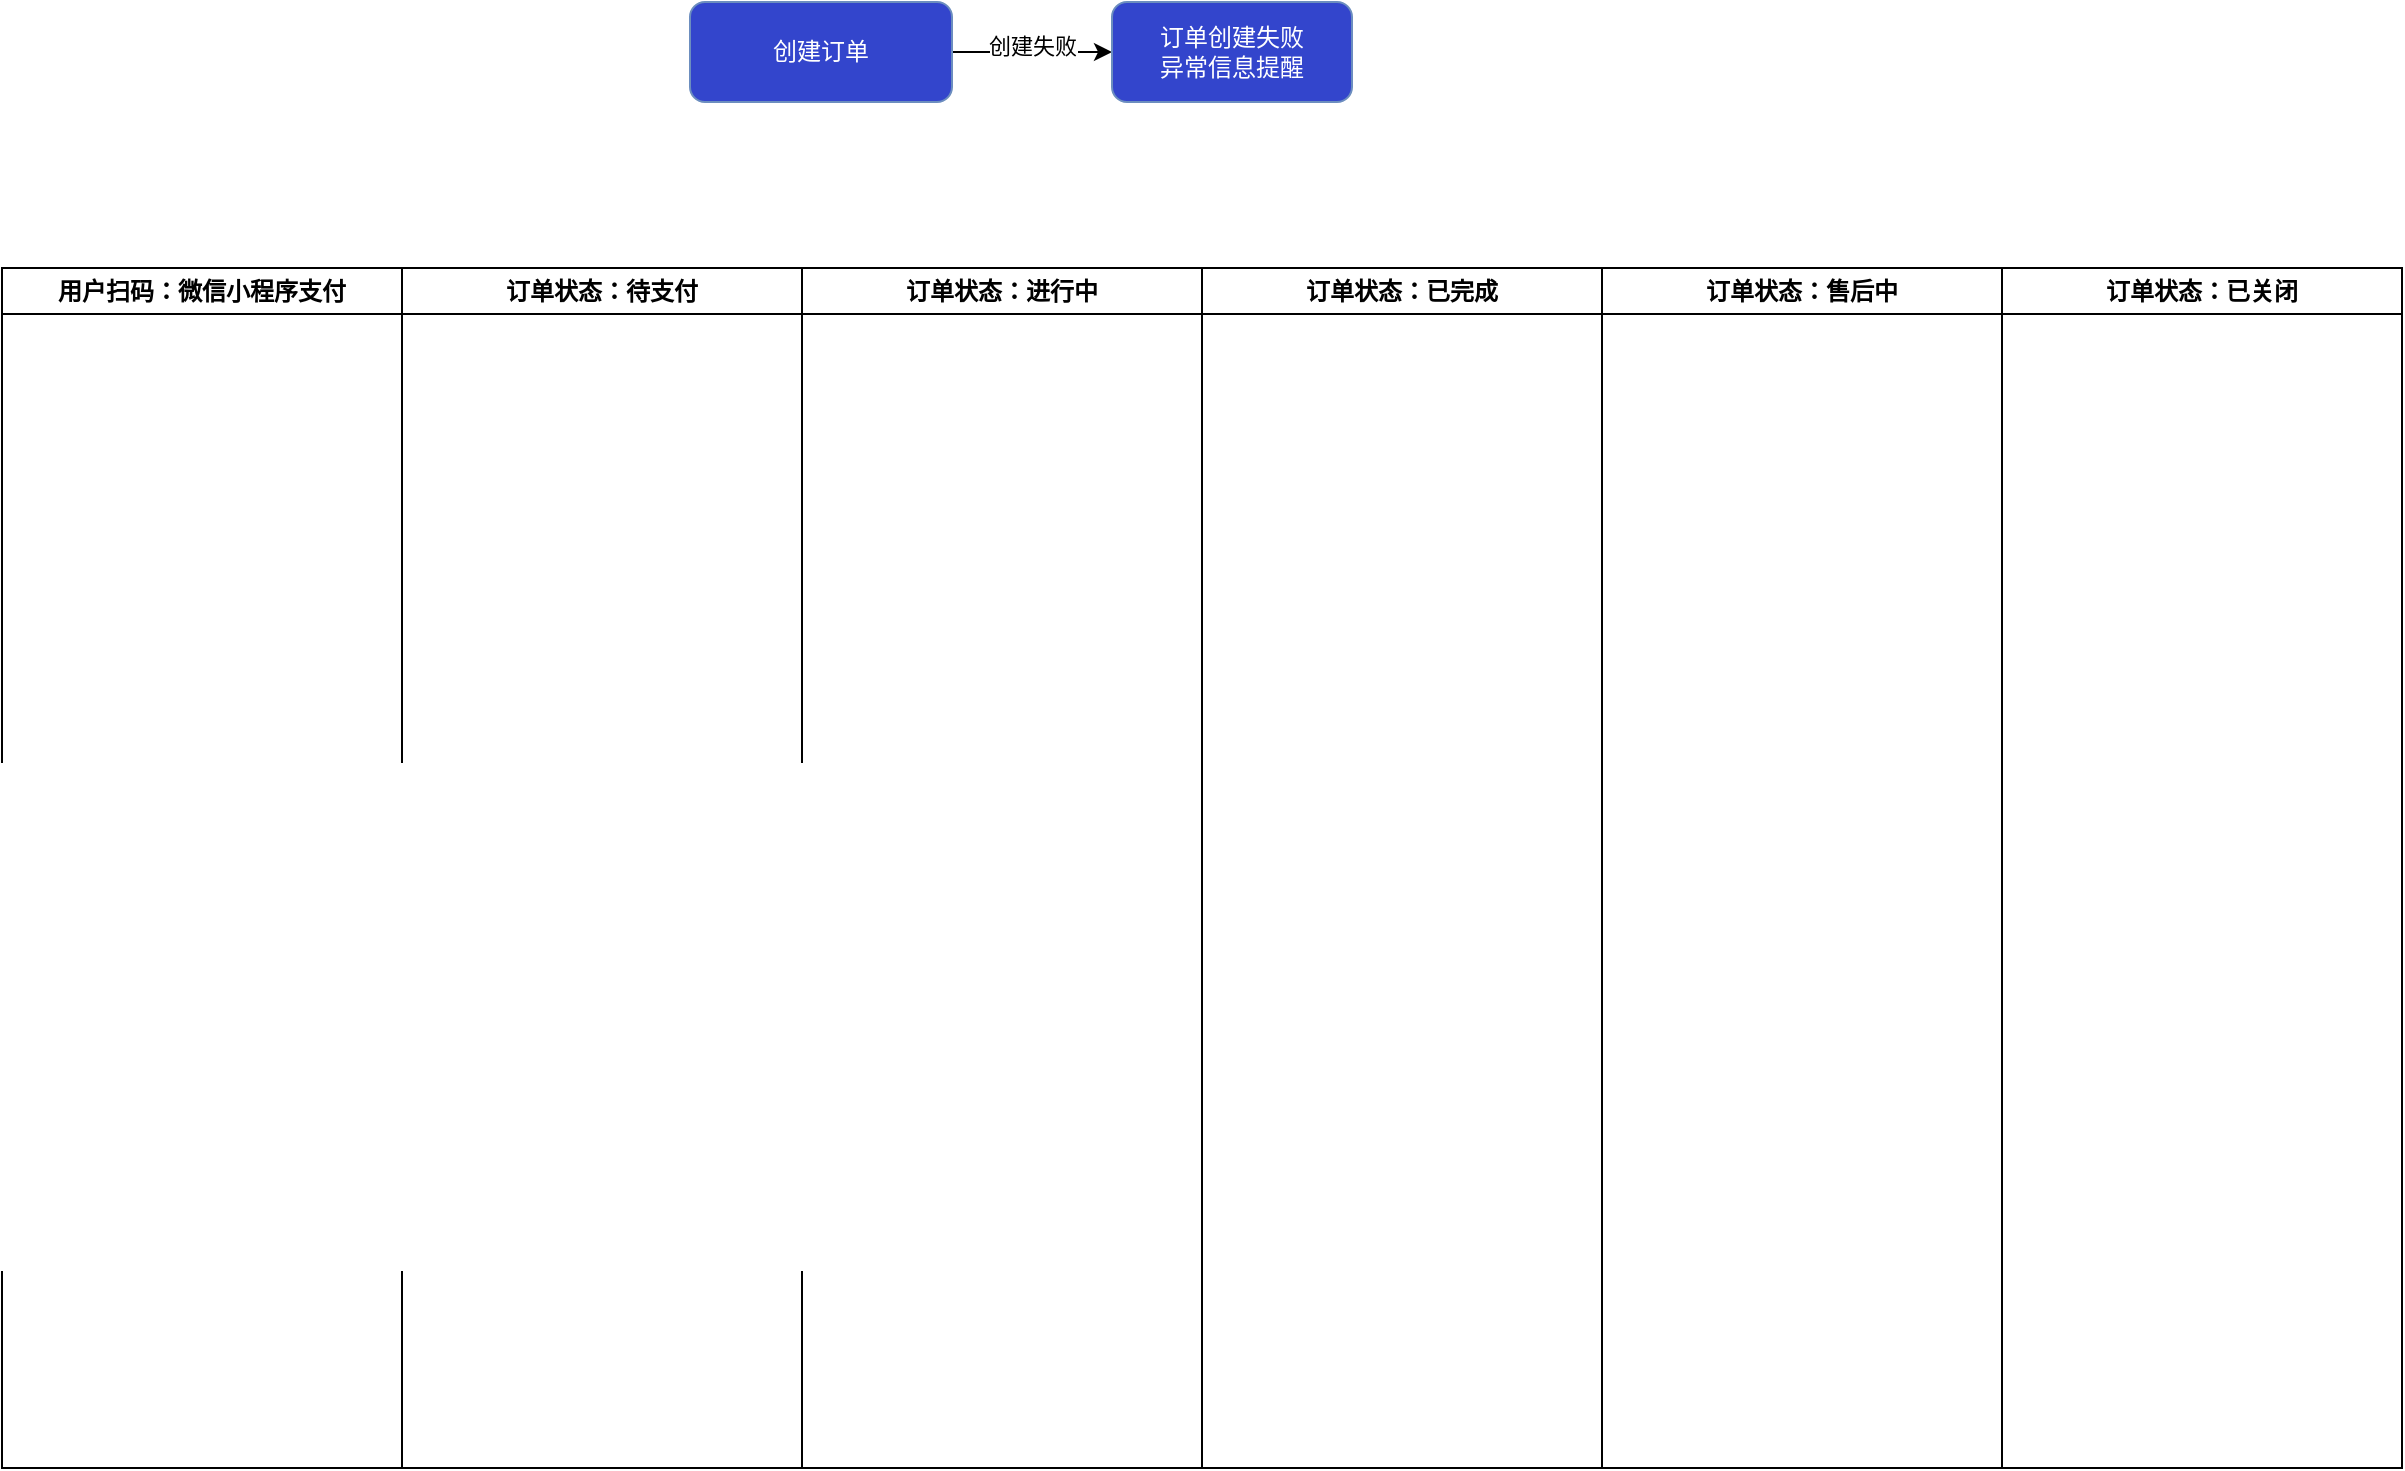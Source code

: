 <mxfile version="22.1.0" type="github">
  <diagram name="订单状态" id="O3KAAAbpH9t8ICp0gVx-">
    <mxGraphModel dx="1592" dy="1055" grid="0" gridSize="10" guides="1" tooltips="1" connect="1" arrows="1" fold="1" page="0" pageScale="1" pageWidth="827" pageHeight="1169" math="0" shadow="0">
      <root>
        <mxCell id="0" />
        <mxCell id="1" parent="0" />
        <mxCell id="Lc8HvnmVRkWQff5iJvex-3" value="用户扫码：微信小程序支付" style="swimlane;whiteSpace=wrap;html=1;" vertex="1" parent="1">
          <mxGeometry x="120" y="320" width="200" height="600" as="geometry" />
        </mxCell>
        <mxCell id="Lc8HvnmVRkWQff5iJvex-4" value="订单状态：待支付" style="swimlane;whiteSpace=wrap;html=1;" vertex="1" parent="1">
          <mxGeometry x="320" y="320" width="200" height="600" as="geometry" />
        </mxCell>
        <mxCell id="Lc8HvnmVRkWQff5iJvex-5" value="订单状态：进行中" style="swimlane;whiteSpace=wrap;html=1;" vertex="1" parent="1">
          <mxGeometry x="520" y="320" width="200" height="600" as="geometry" />
        </mxCell>
        <mxCell id="Lc8HvnmVRkWQff5iJvex-6" value="订单状态：已完成" style="swimlane;whiteSpace=wrap;html=1;" vertex="1" parent="1">
          <mxGeometry x="720" y="320" width="200" height="600" as="geometry" />
        </mxCell>
        <mxCell id="Lc8HvnmVRkWQff5iJvex-7" value="订单状态：售后中" style="swimlane;whiteSpace=wrap;html=1;" vertex="1" parent="1">
          <mxGeometry x="920" y="320" width="200" height="600" as="geometry" />
        </mxCell>
        <mxCell id="Lc8HvnmVRkWQff5iJvex-8" value="订单状态：已关闭" style="swimlane;whiteSpace=wrap;html=1;" vertex="1" parent="1">
          <mxGeometry x="1120" y="320" width="200" height="600" as="geometry">
            <mxRectangle x="1120" y="320" width="131" height="26" as="alternateBounds" />
          </mxGeometry>
        </mxCell>
        <mxCell id="Lc8HvnmVRkWQff5iJvex-11" value="" style="edgeStyle=orthogonalEdgeStyle;rounded=0;orthogonalLoop=1;jettySize=auto;html=1;" edge="1" parent="1" source="Lc8HvnmVRkWQff5iJvex-9" target="Lc8HvnmVRkWQff5iJvex-10">
          <mxGeometry relative="1" as="geometry" />
        </mxCell>
        <mxCell id="Lc8HvnmVRkWQff5iJvex-12" value="创建失败" style="edgeLabel;html=1;align=center;verticalAlign=middle;resizable=0;points=[];" vertex="1" connectable="0" parent="Lc8HvnmVRkWQff5iJvex-11">
          <mxGeometry x="-0.2" y="-2" relative="1" as="geometry">
            <mxPoint x="8" y="-5" as="offset" />
          </mxGeometry>
        </mxCell>
        <mxCell id="Lc8HvnmVRkWQff5iJvex-9" value="创建订单" style="rounded=1;whiteSpace=wrap;html=1;fillColor=#3345CC;strokeColor=#6c8ebf;fontColor=#FFF;" vertex="1" parent="1">
          <mxGeometry x="464" y="187" width="131" height="50" as="geometry" />
        </mxCell>
        <mxCell id="Lc8HvnmVRkWQff5iJvex-10" value="订单创建失败&lt;br&gt;异常信息提醒" style="rounded=1;whiteSpace=wrap;html=1;fillColor=#3345CC;strokeColor=#6c8ebf;fontColor=#FFF;" vertex="1" parent="1">
          <mxGeometry x="675" y="187" width="120" height="50" as="geometry" />
        </mxCell>
      </root>
    </mxGraphModel>
  </diagram>
</mxfile>
